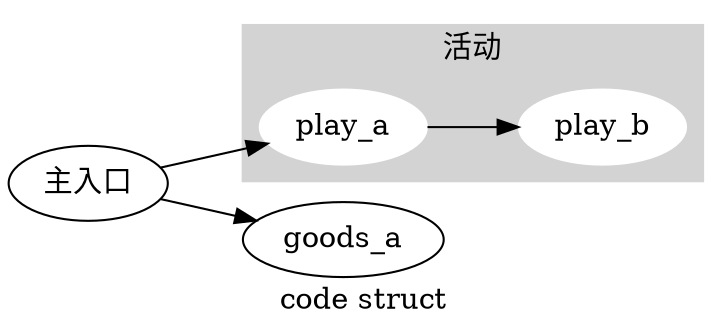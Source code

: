 digraph structs {
  label="code struct";
  rankdir=LR;
  subgraph cluster0 {
    node [style=filled,color=white];
    style=filled;
    color=lightgrey;
    label = "商品";
  }
  subgraph cluster1 {
    node [style=filled,color=white];
    style=filled;
    color=lightgrey;
    label="活动";
    play_a -> play_b;
  }

  main [label="主入口"];
  main -> goods_a;
  main -> play_a;
}
